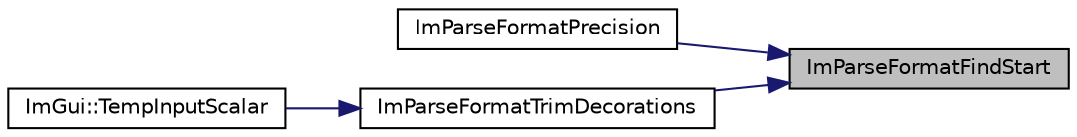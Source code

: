 digraph "ImParseFormatFindStart"
{
 // LATEX_PDF_SIZE
  edge [fontname="Helvetica",fontsize="10",labelfontname="Helvetica",labelfontsize="10"];
  node [fontname="Helvetica",fontsize="10",shape=record];
  rankdir="RL";
  Node1 [label="ImParseFormatFindStart",height=0.2,width=0.4,color="black", fillcolor="grey75", style="filled", fontcolor="black",tooltip=" "];
  Node1 -> Node2 [dir="back",color="midnightblue",fontsize="10",style="solid"];
  Node2 [label="ImParseFormatPrecision",height=0.2,width=0.4,color="black", fillcolor="white", style="filled",URL="$imgui__internal_8h.html#a4bff16ce85d201d97552ce9017c1d79a",tooltip=" "];
  Node1 -> Node3 [dir="back",color="midnightblue",fontsize="10",style="solid"];
  Node3 [label="ImParseFormatTrimDecorations",height=0.2,width=0.4,color="black", fillcolor="white", style="filled",URL="$imgui__internal_8h.html#a1ef2acf46b5260ebdcbb18400c94d42e",tooltip=" "];
  Node3 -> Node4 [dir="back",color="midnightblue",fontsize="10",style="solid"];
  Node4 [label="ImGui::TempInputScalar",height=0.2,width=0.4,color="black", fillcolor="white", style="filled",URL="$namespace_im_gui.html#a392fed3e7db2a75abf217bf84c6abce9",tooltip=" "];
}
